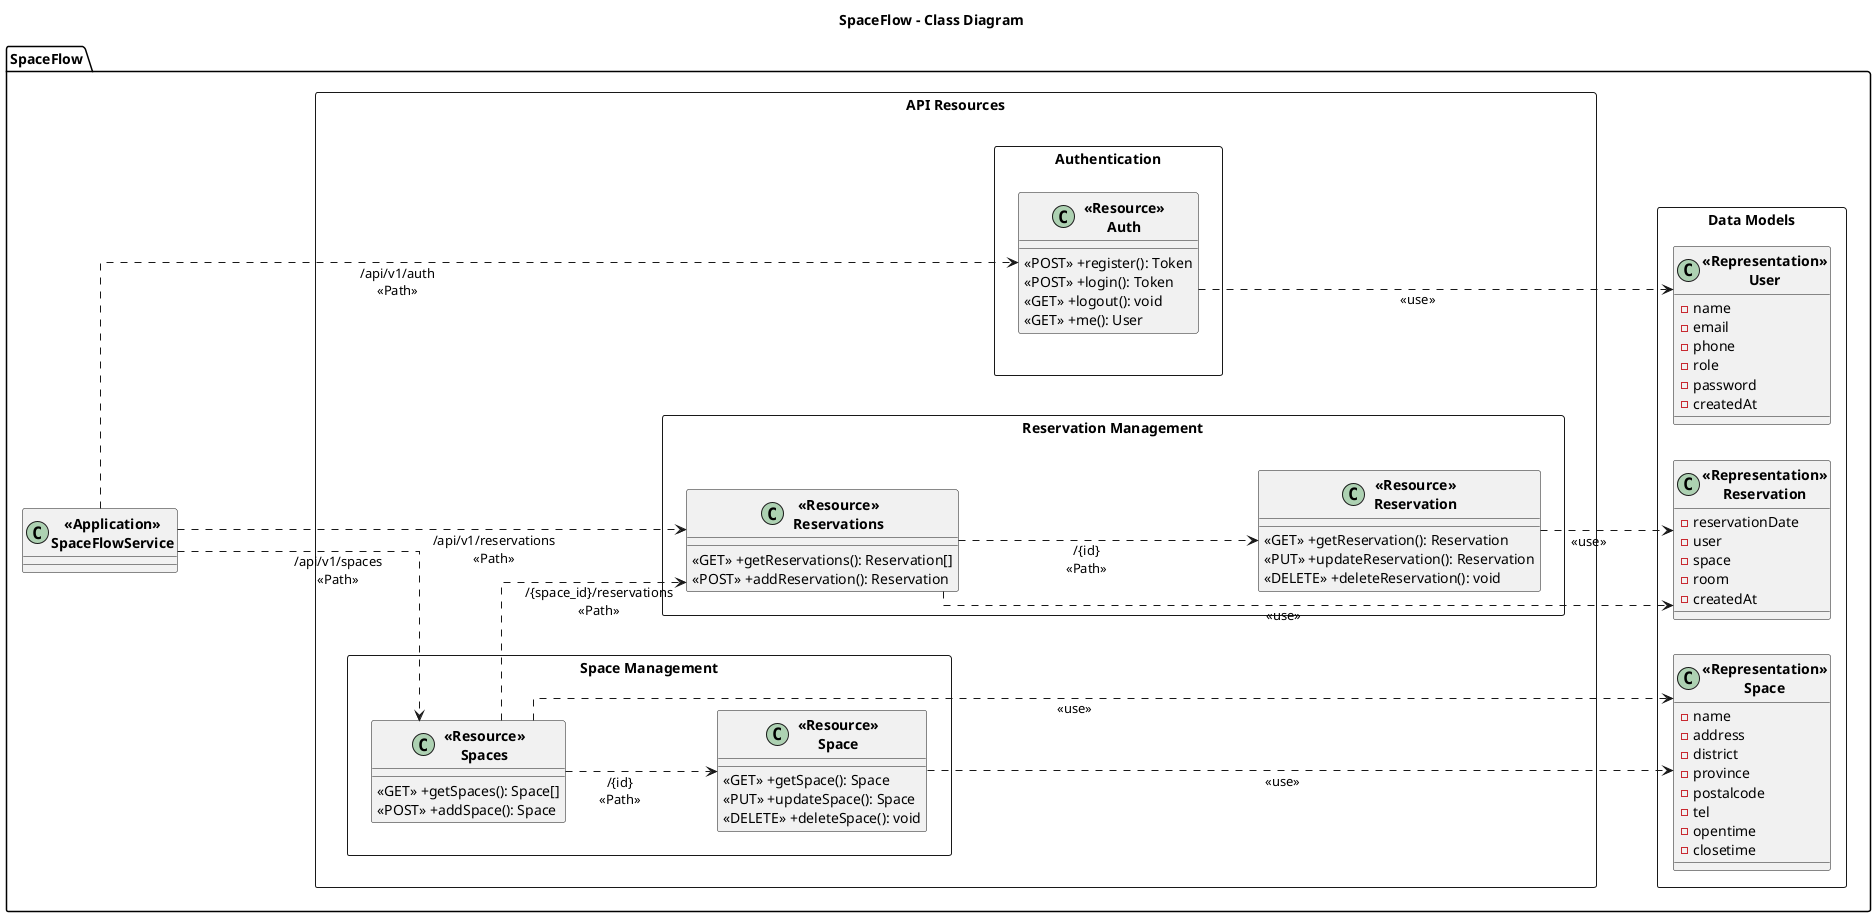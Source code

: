 @startuml SpaceFlow Class Diagram

left to right direction
skinparam linetype ortho
skinparam classFontStyle bold


title SpaceFlow - Class Diagram

package "SpaceFlow" {
    class "<<Application>>\nSpaceFlowService" as SpaceFlowService {}

    rectangle "API Resources" as APIResources {
        rectangle "Space Management" as SpaceManagement {
            class "<<Resource>>\nSpaces" as ResourceSpaces {
                <<GET>> +getSpaces(): Space[]
                <<POST>> +addSpace(): Space
            }

            class "<<Resource>>\nSpace" as ResourceSpace {
                <<GET>> +getSpace(): Space
                <<PUT>> +updateSpace(): Space
                <<DELETE>> +deleteSpace(): void
            }
        }

        rectangle "Authentication" as Authentication {
            class "<<Resource>>\nAuth" as ResourceAuth {
              <<POST>> +register(): Token
              <<POST>> +login(): Token
              <<GET>> +logout(): void
              <<GET>> +me(): User
            }
        }

        rectangle "Reservation Management" as ReservationManagement {
            class "<<Resource>>\nReservations" as ResourceReservations {
                <<GET>> +getReservations(): Reservation[]
                <<POST>> +addReservation(): Reservation
            }

            class "<<Resource>>\nReservation" as ResourceReservation {
                <<GET>> +getReservation(): Reservation
                <<PUT>> +updateReservation(): Reservation
                <<DELETE>> +deleteReservation(): void
            }
        }

    }

    rectangle "Data Models" {
        class "<<Representation>>\nSpace" as RepresentationSpace {
            -name
            -address
            -district
            -province
            -postalcode
            -tel
            -opentime
            -closetime
        }

        class "<<Representation>>\nReservation" as RepresentationReservation {
            -reservationDate
            -user
            -space
            -room
            -createdAt
        }

        class "<<Representation>>\nUser" as RepresentationUser {
            -name
            -email
            -phone
            -role
            -password
            -createdAt
        }

    }

    ' Formatting
    RepresentationUser -[hidden]d> RepresentationReservation
    SpaceManagement -[hidden]d-> ReservationManagement
    ReservationManagement -[hidden]d-> Authentication


    ' Path relationships
    SpaceFlowService ...> ResourceReservations: "/api/v1/reservations\n<<Path>>"
    SpaceFlowService ...> ResourceAuth: "/api/v1/auth\n<<Path>>"
    SpaceFlowService ....> ResourceSpaces: "/api/v1/spaces\n<<Path>>"

    ResourceSpaces ...> ResourceSpace: "/{id}\n<<Path>>"
    ResourceSpaces ...> ResourceReservations: "/{space_id}/reservations\n<<Path>>"
    ResourceReservations ...> ResourceReservation: "/{id}\n<<Path>>"

    ' Use relationships
    ResourceSpace ...> RepresentationSpace: "<<use>>"
    ResourceSpaces ...> RepresentationSpace: "<<use>>"
    ResourceReservation ...> RepresentationReservation: "<<use>>"
    ResourceReservations ...> RepresentationReservation: "<<use>>"
    ResourceAuth ...> RepresentationUser: "<<use>>"


    ' Authentication
    ' note "Protected by JWT Authentication" as AuthNote
    ' AuthNote .. ResourceReservations
    ' AuthNote .. ResourceReservation
    ' AuthNote .. ResourceAuth
}

@enduml